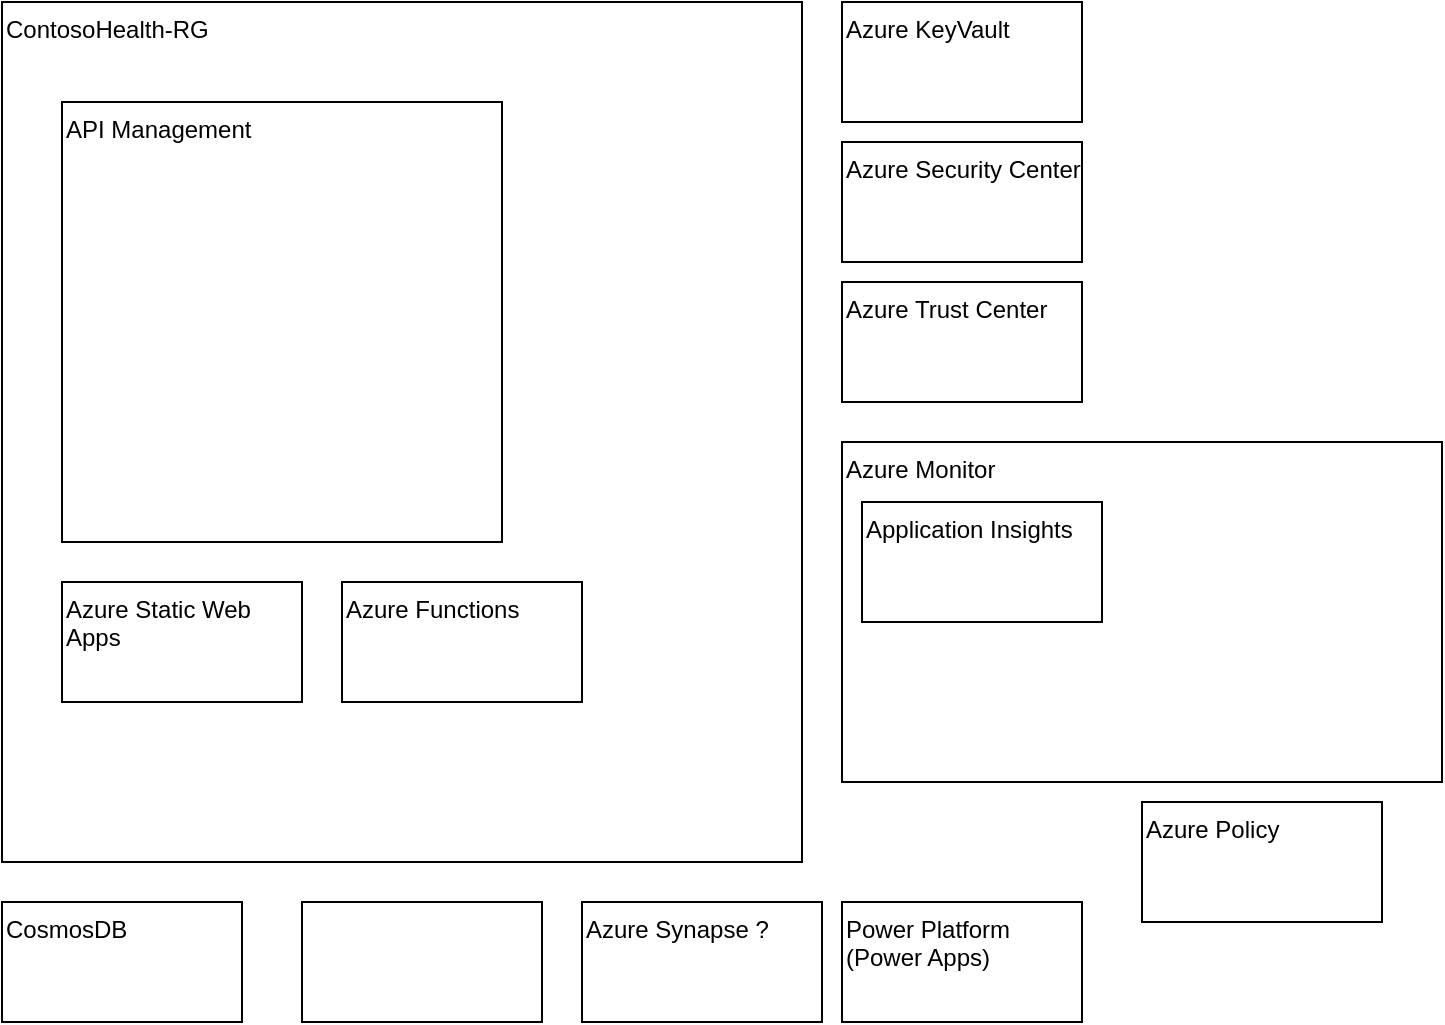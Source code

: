 <mxfile version="15.5.5" type="github">
  <diagram id="YL74b-OvVkHfxXyotu0a" name="Page-1">
    <mxGraphModel dx="1648" dy="859" grid="1" gridSize="10" guides="1" tooltips="1" connect="1" arrows="1" fold="1" page="1" pageScale="1" pageWidth="827" pageHeight="1169" math="0" shadow="0">
      <root>
        <mxCell id="0" />
        <mxCell id="1" parent="0" />
        <mxCell id="Dwtq7noT_pBlv85I4lxH-1" value="ContosoHealth-RG" style="rounded=0;whiteSpace=wrap;html=1;align=left;verticalAlign=top;" vertex="1" parent="1">
          <mxGeometry x="30" y="50" width="400" height="430" as="geometry" />
        </mxCell>
        <mxCell id="Dwtq7noT_pBlv85I4lxH-2" value="API Management" style="whiteSpace=wrap;html=1;aspect=fixed;verticalAlign=top;align=left;" vertex="1" parent="1">
          <mxGeometry x="60" y="100" width="220" height="220" as="geometry" />
        </mxCell>
        <mxCell id="Dwtq7noT_pBlv85I4lxH-4" value="Azure Static Web Apps" style="rounded=0;whiteSpace=wrap;html=1;align=left;verticalAlign=top;" vertex="1" parent="1">
          <mxGeometry x="60" y="340" width="120" height="60" as="geometry" />
        </mxCell>
        <mxCell id="Dwtq7noT_pBlv85I4lxH-5" value="Azure Functions" style="rounded=0;whiteSpace=wrap;html=1;align=left;verticalAlign=top;" vertex="1" parent="1">
          <mxGeometry x="200" y="340" width="120" height="60" as="geometry" />
        </mxCell>
        <mxCell id="Dwtq7noT_pBlv85I4lxH-6" value="Azure KeyVault" style="rounded=0;whiteSpace=wrap;html=1;align=left;verticalAlign=top;" vertex="1" parent="1">
          <mxGeometry x="450" y="50" width="120" height="60" as="geometry" />
        </mxCell>
        <mxCell id="Dwtq7noT_pBlv85I4lxH-10" value="Azure Monitor&lt;br&gt;" style="rounded=0;whiteSpace=wrap;html=1;align=left;verticalAlign=top;" vertex="1" parent="1">
          <mxGeometry x="450" y="270" width="300" height="170" as="geometry" />
        </mxCell>
        <mxCell id="Dwtq7noT_pBlv85I4lxH-7" value="Azure Security Center" style="rounded=0;whiteSpace=wrap;html=1;align=left;verticalAlign=top;" vertex="1" parent="1">
          <mxGeometry x="450" y="120" width="120" height="60" as="geometry" />
        </mxCell>
        <mxCell id="Dwtq7noT_pBlv85I4lxH-8" value="Azure Trust Center" style="rounded=0;whiteSpace=wrap;html=1;align=left;verticalAlign=top;" vertex="1" parent="1">
          <mxGeometry x="450" y="190" width="120" height="60" as="geometry" />
        </mxCell>
        <mxCell id="Dwtq7noT_pBlv85I4lxH-3" value="Application Insights" style="rounded=0;whiteSpace=wrap;html=1;align=left;verticalAlign=top;" vertex="1" parent="1">
          <mxGeometry x="460" y="300" width="120" height="60" as="geometry" />
        </mxCell>
        <mxCell id="Dwtq7noT_pBlv85I4lxH-11" value="Azure Policy&lt;br&gt;" style="rounded=0;whiteSpace=wrap;html=1;align=left;verticalAlign=top;" vertex="1" parent="1">
          <mxGeometry x="600" y="450" width="120" height="60" as="geometry" />
        </mxCell>
        <mxCell id="Dwtq7noT_pBlv85I4lxH-12" value="Power Platform (Power Apps)" style="rounded=0;whiteSpace=wrap;html=1;align=left;verticalAlign=top;" vertex="1" parent="1">
          <mxGeometry x="450" y="500" width="120" height="60" as="geometry" />
        </mxCell>
        <mxCell id="Dwtq7noT_pBlv85I4lxH-13" value="CosmosDB" style="rounded=0;whiteSpace=wrap;html=1;align=left;verticalAlign=top;" vertex="1" parent="1">
          <mxGeometry x="30" y="500" width="120" height="60" as="geometry" />
        </mxCell>
        <mxCell id="Dwtq7noT_pBlv85I4lxH-14" value="Azure Synapse ?" style="rounded=0;whiteSpace=wrap;html=1;align=left;verticalAlign=top;" vertex="1" parent="1">
          <mxGeometry x="320" y="500" width="120" height="60" as="geometry" />
        </mxCell>
        <mxCell id="Dwtq7noT_pBlv85I4lxH-15" value="" style="rounded=0;whiteSpace=wrap;html=1;align=left;verticalAlign=top;" vertex="1" parent="1">
          <mxGeometry x="180" y="500" width="120" height="60" as="geometry" />
        </mxCell>
      </root>
    </mxGraphModel>
  </diagram>
</mxfile>
